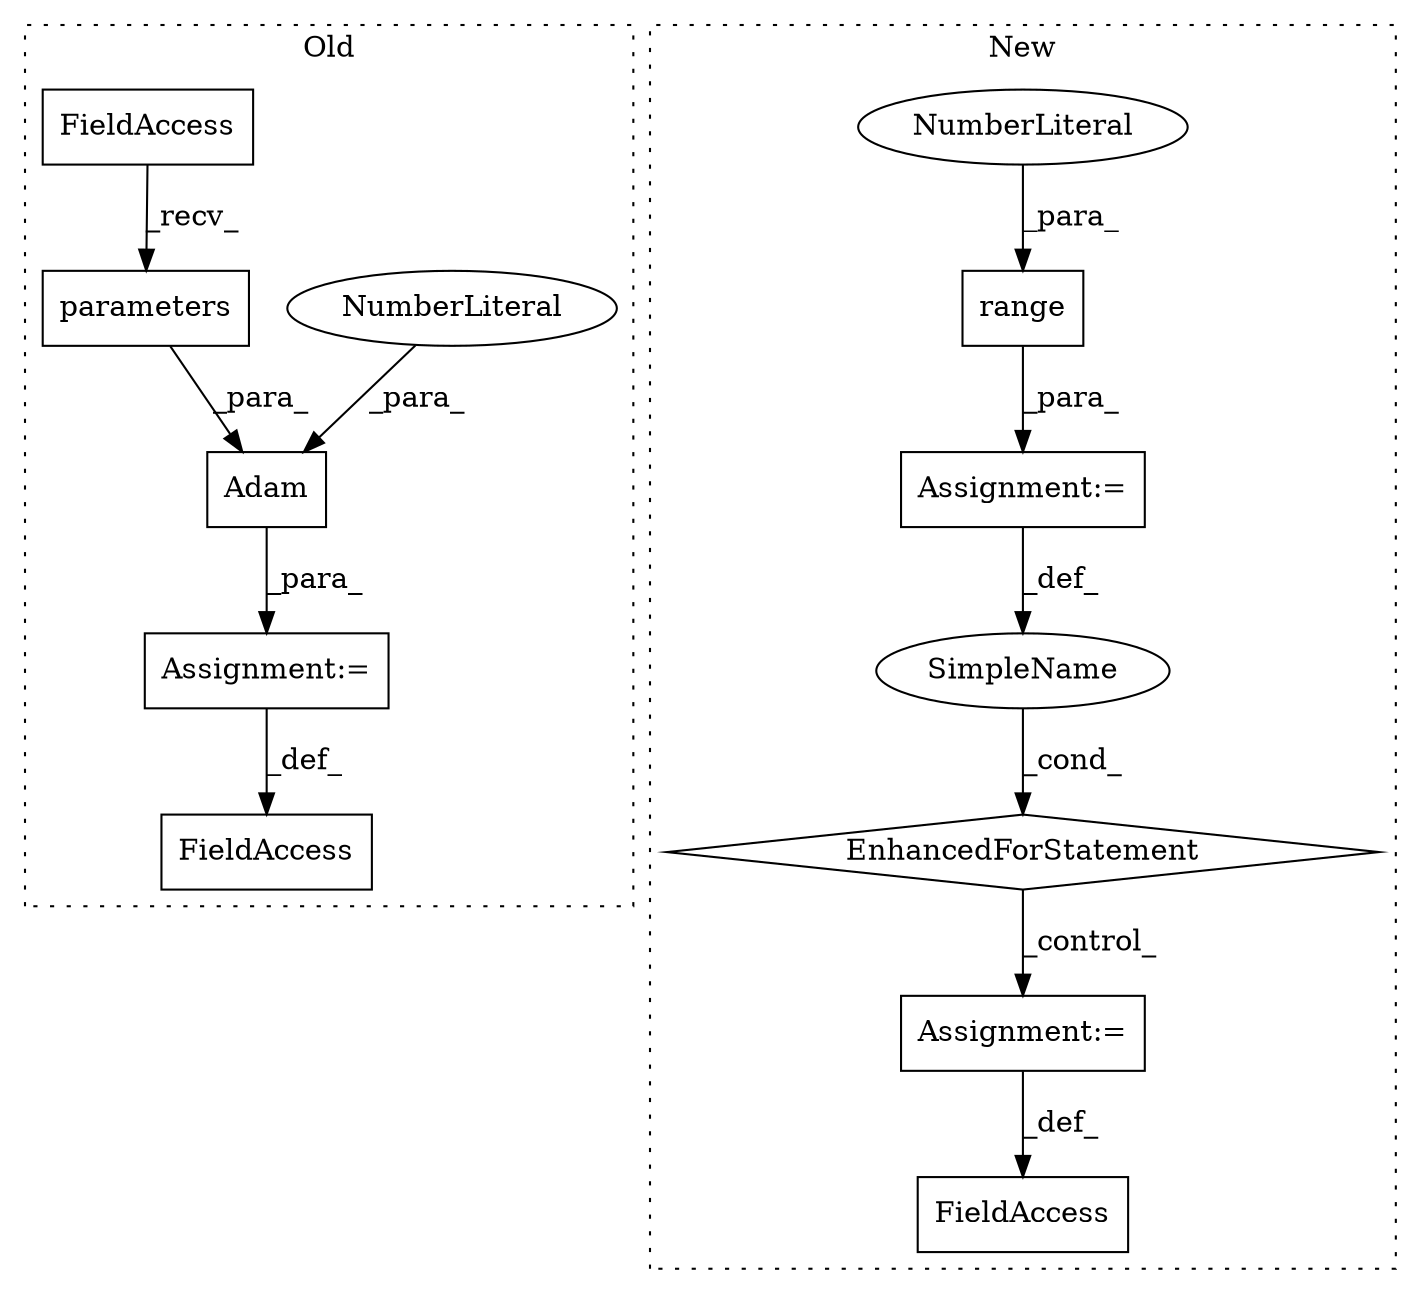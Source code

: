 digraph G {
subgraph cluster0 {
1 [label="parameters" a="32" s="1572" l="12" shape="box"];
4 [label="Assignment:=" a="7" s="1548" l="1" shape="box"];
5 [label="FieldAccess" a="22" s="1539" l="9" shape="box"];
8 [label="Adam" a="32" s="1561,1595" l="5,1" shape="box"];
9 [label="NumberLiteral" a="34" s="1590" l="5" shape="ellipse"];
13 [label="FieldAccess" a="22" s="1566" l="5" shape="box"];
label = "Old";
style="dotted";
}
subgraph cluster1 {
2 [label="EnhancedForStatement" a="70" s="2165,2242" l="57,2" shape="diamond"];
3 [label="Assignment:=" a="7" s="2165,2242" l="57,2" shape="box"];
6 [label="range" a="32" s="2230,2241" l="6,1" shape="box"];
7 [label="NumberLiteral" a="34" s="2236" l="1" shape="ellipse"];
10 [label="SimpleName" a="42" s="2226" l="1" shape="ellipse"];
11 [label="Assignment:=" a="7" s="2361" l="1" shape="box"];
12 [label="FieldAccess" a="22" s="2353" l="8" shape="box"];
label = "New";
style="dotted";
}
1 -> 8 [label="_para_"];
2 -> 11 [label="_control_"];
3 -> 10 [label="_def_"];
4 -> 5 [label="_def_"];
6 -> 3 [label="_para_"];
7 -> 6 [label="_para_"];
8 -> 4 [label="_para_"];
9 -> 8 [label="_para_"];
10 -> 2 [label="_cond_"];
11 -> 12 [label="_def_"];
13 -> 1 [label="_recv_"];
}